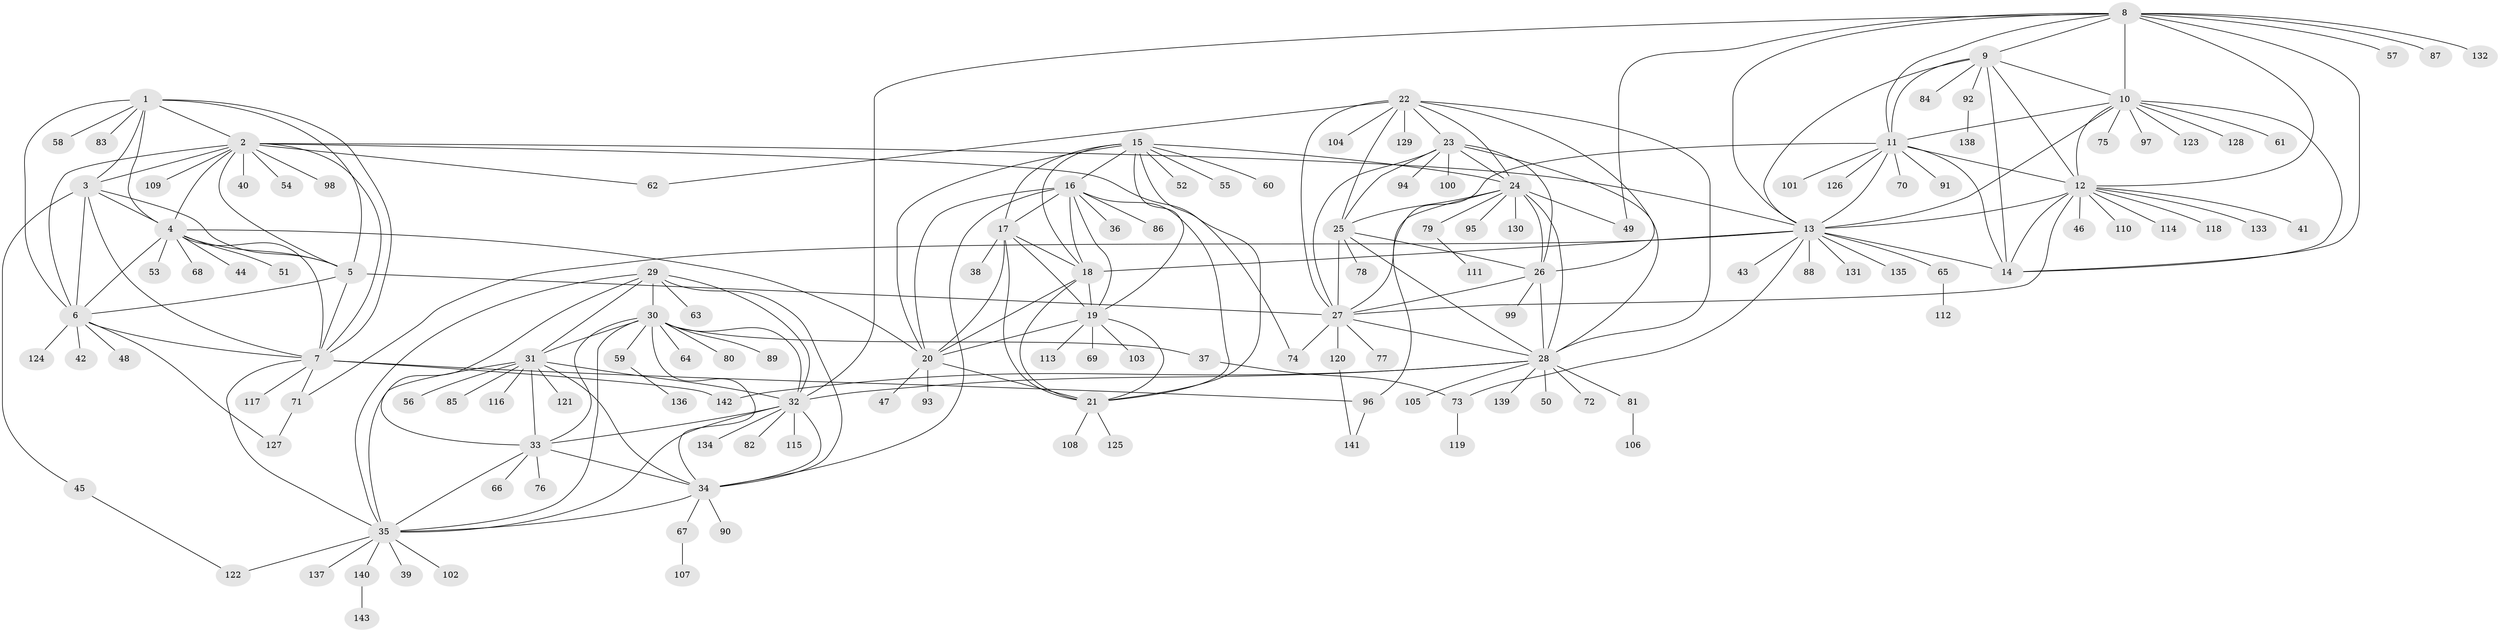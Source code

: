 // coarse degree distribution, {8: 0.034482758620689655, 11: 0.034482758620689655, 9: 0.05172413793103448, 6: 0.034482758620689655, 10: 0.008620689655172414, 17: 0.008620689655172414, 13: 0.008620689655172414, 5: 0.017241379310344827, 7: 0.02586206896551724, 4: 0.008620689655172414, 14: 0.008620689655172414, 1: 0.6551724137931034, 2: 0.07758620689655173, 3: 0.02586206896551724}
// Generated by graph-tools (version 1.1) at 2025/24/03/03/25 07:24:15]
// undirected, 143 vertices, 233 edges
graph export_dot {
graph [start="1"]
  node [color=gray90,style=filled];
  1;
  2;
  3;
  4;
  5;
  6;
  7;
  8;
  9;
  10;
  11;
  12;
  13;
  14;
  15;
  16;
  17;
  18;
  19;
  20;
  21;
  22;
  23;
  24;
  25;
  26;
  27;
  28;
  29;
  30;
  31;
  32;
  33;
  34;
  35;
  36;
  37;
  38;
  39;
  40;
  41;
  42;
  43;
  44;
  45;
  46;
  47;
  48;
  49;
  50;
  51;
  52;
  53;
  54;
  55;
  56;
  57;
  58;
  59;
  60;
  61;
  62;
  63;
  64;
  65;
  66;
  67;
  68;
  69;
  70;
  71;
  72;
  73;
  74;
  75;
  76;
  77;
  78;
  79;
  80;
  81;
  82;
  83;
  84;
  85;
  86;
  87;
  88;
  89;
  90;
  91;
  92;
  93;
  94;
  95;
  96;
  97;
  98;
  99;
  100;
  101;
  102;
  103;
  104;
  105;
  106;
  107;
  108;
  109;
  110;
  111;
  112;
  113;
  114;
  115;
  116;
  117;
  118;
  119;
  120;
  121;
  122;
  123;
  124;
  125;
  126;
  127;
  128;
  129;
  130;
  131;
  132;
  133;
  134;
  135;
  136;
  137;
  138;
  139;
  140;
  141;
  142;
  143;
  1 -- 2;
  1 -- 3;
  1 -- 4;
  1 -- 5;
  1 -- 6;
  1 -- 7;
  1 -- 58;
  1 -- 83;
  2 -- 3;
  2 -- 4;
  2 -- 5;
  2 -- 6;
  2 -- 7;
  2 -- 13;
  2 -- 40;
  2 -- 54;
  2 -- 62;
  2 -- 74;
  2 -- 98;
  2 -- 109;
  3 -- 4;
  3 -- 5;
  3 -- 6;
  3 -- 7;
  3 -- 45;
  4 -- 5;
  4 -- 6;
  4 -- 7;
  4 -- 20;
  4 -- 44;
  4 -- 51;
  4 -- 53;
  4 -- 68;
  5 -- 6;
  5 -- 7;
  5 -- 27;
  6 -- 7;
  6 -- 42;
  6 -- 48;
  6 -- 124;
  6 -- 127;
  7 -- 35;
  7 -- 71;
  7 -- 96;
  7 -- 117;
  7 -- 142;
  8 -- 9;
  8 -- 10;
  8 -- 11;
  8 -- 12;
  8 -- 13;
  8 -- 14;
  8 -- 32;
  8 -- 49;
  8 -- 57;
  8 -- 87;
  8 -- 132;
  9 -- 10;
  9 -- 11;
  9 -- 12;
  9 -- 13;
  9 -- 14;
  9 -- 84;
  9 -- 92;
  10 -- 11;
  10 -- 12;
  10 -- 13;
  10 -- 14;
  10 -- 61;
  10 -- 75;
  10 -- 97;
  10 -- 123;
  10 -- 128;
  11 -- 12;
  11 -- 13;
  11 -- 14;
  11 -- 70;
  11 -- 91;
  11 -- 96;
  11 -- 101;
  11 -- 126;
  12 -- 13;
  12 -- 14;
  12 -- 27;
  12 -- 41;
  12 -- 46;
  12 -- 110;
  12 -- 114;
  12 -- 118;
  12 -- 133;
  13 -- 14;
  13 -- 18;
  13 -- 43;
  13 -- 65;
  13 -- 71;
  13 -- 73;
  13 -- 88;
  13 -- 131;
  13 -- 135;
  15 -- 16;
  15 -- 17;
  15 -- 18;
  15 -- 19;
  15 -- 20;
  15 -- 21;
  15 -- 24;
  15 -- 52;
  15 -- 55;
  15 -- 60;
  16 -- 17;
  16 -- 18;
  16 -- 19;
  16 -- 20;
  16 -- 21;
  16 -- 34;
  16 -- 36;
  16 -- 86;
  17 -- 18;
  17 -- 19;
  17 -- 20;
  17 -- 21;
  17 -- 38;
  18 -- 19;
  18 -- 20;
  18 -- 21;
  19 -- 20;
  19 -- 21;
  19 -- 69;
  19 -- 103;
  19 -- 113;
  20 -- 21;
  20 -- 47;
  20 -- 93;
  21 -- 108;
  21 -- 125;
  22 -- 23;
  22 -- 24;
  22 -- 25;
  22 -- 26;
  22 -- 27;
  22 -- 28;
  22 -- 62;
  22 -- 104;
  22 -- 129;
  23 -- 24;
  23 -- 25;
  23 -- 26;
  23 -- 27;
  23 -- 28;
  23 -- 94;
  23 -- 100;
  24 -- 25;
  24 -- 26;
  24 -- 27;
  24 -- 28;
  24 -- 49;
  24 -- 79;
  24 -- 95;
  24 -- 130;
  25 -- 26;
  25 -- 27;
  25 -- 28;
  25 -- 78;
  26 -- 27;
  26 -- 28;
  26 -- 99;
  27 -- 28;
  27 -- 74;
  27 -- 77;
  27 -- 120;
  28 -- 32;
  28 -- 50;
  28 -- 72;
  28 -- 81;
  28 -- 105;
  28 -- 139;
  28 -- 142;
  29 -- 30;
  29 -- 31;
  29 -- 32;
  29 -- 33;
  29 -- 34;
  29 -- 35;
  29 -- 63;
  30 -- 31;
  30 -- 32;
  30 -- 33;
  30 -- 34;
  30 -- 35;
  30 -- 37;
  30 -- 59;
  30 -- 64;
  30 -- 80;
  30 -- 89;
  31 -- 32;
  31 -- 33;
  31 -- 34;
  31 -- 35;
  31 -- 56;
  31 -- 85;
  31 -- 116;
  31 -- 121;
  32 -- 33;
  32 -- 34;
  32 -- 35;
  32 -- 82;
  32 -- 115;
  32 -- 134;
  33 -- 34;
  33 -- 35;
  33 -- 66;
  33 -- 76;
  34 -- 35;
  34 -- 67;
  34 -- 90;
  35 -- 39;
  35 -- 102;
  35 -- 122;
  35 -- 137;
  35 -- 140;
  37 -- 73;
  45 -- 122;
  59 -- 136;
  65 -- 112;
  67 -- 107;
  71 -- 127;
  73 -- 119;
  79 -- 111;
  81 -- 106;
  92 -- 138;
  96 -- 141;
  120 -- 141;
  140 -- 143;
}
